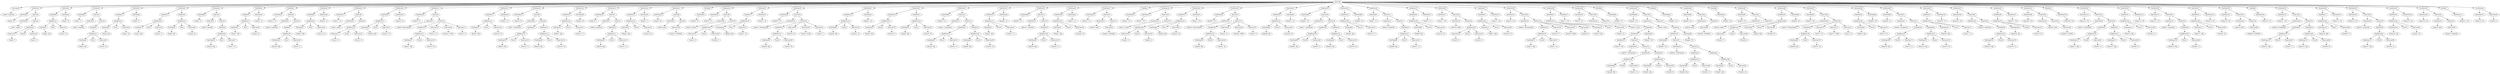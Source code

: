 digraph {
	ordering = out;
	StatMove64 -> ExpTemp132;
	StatMove64 -> ExpConst93;
	StatExp7 -> ExpTemp131;
	ExpList35 -> ExpConst92;
	StatMove63 -> ExpTemp130;
	StatMove63 -> ExpCall35;
	ExpTemp129 -> "Temp129: T34";
	StatMove62 -> ExpMem59;
	StatMove62 -> ExpTemp129;
	ExpConst91 -> "Value91: 20";
	ExpBinary65 -> ExpTemp128;
	ExpBinary65 -> Plus59;
	ExpBinary65 -> ExpConst91;
	ExpTemp128 -> "Temp128: $fp";
	ExpList34 -> ExpMem58;
	ExpConst90 -> "Value90: 12";
	ExpBinary64 -> ExpTemp127;
	ExpBinary64 -> Plus58;
	ExpBinary64 -> ExpConst90;
	ExpCall34 -> ExpName34;
	ExpCall34 -> ExpList34;
	StatMove61 -> ExpTemp126;
	StatMove61 -> ExpCall34;
	ExpMem57 -> ExpBinary63;
	ExpBinary63 -> ExpTemp124;
	ExpBinary63 -> Plus57;
	ExpBinary63 -> ExpConst89;
	ExpMem59 -> ExpBinary65;
	ExpTemp124 -> "Temp124: $fp";
	ExpTemp132 -> "Temp132: $rv";
	ExpBinary62 -> ExpTemp123;
	ExpBinary62 -> Plus56;
	ExpBinary62 -> ExpConst88;
	ExpList33 -> ExpMem55;
	ExpList33 -> ExpMem56;
	ExpTemp122 -> "Temp122: $fp";
	ExpCall33 -> ExpName33;
	ExpCall33 -> ExpList33;
	ExpName33 -> "Label34: List@Delete";
	StatMove59 -> ExpTemp121;
	StatMove59 -> ExpCall33;
	ExpTemp121 -> "Temp121: T33";
	ExpList32 -> ExpConst86;
	ExpConst86 -> "Value86: 33300000";
	ExpName32 -> "Label33: print";
	ExpTemp119 -> "Temp119: T32";
	ExpTemp118 -> "Temp118: T31";
	StatMove57 -> ExpMem54;
	StatMove57 -> ExpTemp118;
	ExpMem54 -> ExpBinary60;
	ExpBinary60 -> ExpTemp117;
	ExpBinary60 -> Plus54;
	ExpBinary60 -> ExpConst85;
	ExpBinary59 -> ExpTemp116;
	ExpBinary59 -> Plus53;
	ExpBinary59 -> ExpConst84;
	ExpName31 -> "Label32: List@Print";
	StatMove56 -> ExpTemp115;
	StatMove56 -> ExpCall31;
	ExpTemp115 -> "Temp115: T31";
	StatMove55 -> ExpMem52;
	StatMove55 -> ExpTemp114;
	ExpConst83 -> "Value83: 12";
	ExpTemp113 -> "Temp113: $fp";
	ExpMem51 -> ExpBinary57;
	ExpConst82 -> "Value82: 8";
	ExpBinary57 -> ExpTemp112;
	ExpBinary57 -> Plus51;
	ExpBinary57 -> ExpConst82;
	ExpTemp112 -> "Temp112: $fp";
	ExpList30 -> ExpMem50;
	ExpList30 -> ExpMem51;
	ExpConst81 -> "Value81: 12";
	ExpTemp111 -> "Temp111: $fp";
	ExpCall30 -> ExpName30;
	ExpCall30 -> ExpList30;
	ExpTemp110 -> "Temp110: T30";
	ExpTemp109 -> "Temp109: T29";
	ExpCall29 -> ExpName29;
	ExpCall29 -> ExpList29;
	ExpName29 -> "Label30: print";
	ExpTemp108 -> "Temp108: T29";
	ExpTemp107 -> "Temp107: T28";
	StatMove52 -> ExpMem49;
	StatMove52 -> ExpTemp107;
	ExpTemp125 -> "Temp125: T33";
	ExpMem49 -> ExpBinary55;
	ExpConst88 -> "Value88: 28";
	ExpList29 -> ExpConst80;
	ExpBinary55 -> ExpTemp106;
	ExpBinary55 -> Plus49;
	ExpBinary55 -> ExpConst79;
	ExpMem48 -> ExpBinary54;
	ExpConst78 -> "Value78: 12";
	ExpTemp105 -> "Temp105: $fp";
	ExpCall28 -> ExpName28;
	ExpCall28 -> ExpList28;
	ExpName28 -> "Label29: List@Print";
	StatMove51 -> ExpTemp104;
	StatMove51 -> ExpCall28;
	ExpTemp104 -> "Temp104: T28";
	StatMove50 -> ExpMem47;
	StatMove50 -> ExpTemp103;
	ExpMem47 -> ExpBinary53;
	ExpConst77 -> "Value77: 12";
	ExpBinary53 -> ExpTemp102;
	ExpBinary53 -> Plus47;
	ExpBinary53 -> ExpConst77;
	StatMove60 -> ExpMem57;
	StatMove60 -> ExpTemp125;
	ExpMem46 -> ExpBinary52;
	ExpTemp101 -> "Temp101: $fp";
	ExpList27 -> ExpMem45;
	ExpList27 -> ExpMem46;
	ExpConst75 -> "Value75: 12";
	ExpTemp100 -> "Temp100: $fp";
	ExpCall27 -> ExpName27;
	ExpCall27 -> ExpList27;
	ExpName27 -> "Label28: List@Insert";
	ExpTemp98 -> "Temp98: T26";
	ExpBinary25 -> ExpTemp45;
	ExpBinary25 -> Plus22;
	ExpBinary25 -> ExpConst35;
	ExpConst36 -> "Value36: 28";
	ExpCall19 -> ExpName19;
	ExpCall19 -> ExpList19;
	ExpBinary26 -> ExpTemp46;
	ExpBinary26 -> Plus23;
	ExpBinary26 -> ExpConst36;
	StatMove35 -> ExpMem34;
	StatMove35 -> ExpTemp70;
	ExpMem7 -> ExpBinary8;
	ExpList11 -> ExpMem22;
	ExpList11 -> ExpMem23;
	ExpMem22 -> ExpBinary25;
	ExpMem5 -> ExpBinary6;
	ExpCall11 -> ExpName11;
	ExpCall11 -> ExpList11;
	ExpTemp126 -> "Temp126: T34";
	ExpConst89 -> "Value89: 12";
	ExpName17 -> "Label18: List@Print";
	ExpTemp46 -> "Temp46: $fp";
	ExpName11 -> "Label12: List@Insert";
	ExpMem53 -> ExpBinary59;
	ExpName30 -> "Label31: List@Delete";
	ExpConst34 -> "Value34: 28";
	ExpMem20 -> ExpBinary23;
	ExpTemp49 -> "Temp49: T12";
	StatMove21 -> ExpMem19;
	StatMove21 -> ExpTemp41;
	ExpList10 -> ExpMem18;
	ExpList10 -> ExpConst29;
	ExpList10 -> ExpConst30;
	ExpList10 -> ExpConst31;
	ExpConst74 -> "Value74: 20";
	ExpMem18 -> ExpBinary21;
	ExpMem26 -> ExpBinary29;
	ExpName21 -> "Label22: List@Search";
	StatMove20 -> ExpTemp38;
	StatMove20 -> ExpCall10;
	ExpName6 -> "Label7: List@Insert";
	ExpTemp38 -> "Temp38: T10";
	ExpTemp69 -> "Temp69: $fp";
	ExpConst72 -> "Value72: 35000";
	ExpTemp36 -> "Temp36: $fp";
	ExpMem0 -> ExpBinary1;
	ExpBinary19 -> ExpConst25;
	ExpBinary19 -> Times2;
	ExpBinary19 -> ExpConst26;
	ExpConst85 -> "Value85: 20";
	StatMove18 -> ExpTemp35;
	StatMove18 -> ExpCall9;
	ExpMem42 -> ExpBinary48;
	StatMove17 -> ExpTemp33;
	StatMove17 -> ExpCall8;
	ExpTemp116 -> "Temp116: $fp";
	ExpTemp87 -> "Temp87: $fp";
	ExpBinary18 -> ExpTemp31;
	ExpBinary18 -> Plus16;
	ExpBinary18 -> ExpConst23;
	ExpConst84 -> "Value84: 12";
	ExpTemp75 -> "Temp75: $fp";
	ExpTemp6 -> "Temp6: T1";
	ExpTemp40 -> "Temp40: $fp";
	ExpBinary3 -> ExpTemp5;
	ExpBinary3 -> Plus2;
	ExpBinary3 -> ExpConst4;
	ExpConst45 -> "Value45: 22";
	ExpTemp67 -> "Temp67: T17";
	ExpTemp30 -> "Temp30: $fp";
	StatMove11 -> ExpTemp20;
	StatMove11 -> ExpCall5;
	ExpName7 -> "Label8: List@Print";
	ExpCall7 -> ExpName7;
	ExpCall7 -> ExpList7;
	ExpMem14 -> ExpBinary16;
	ExpBinary32 -> ExpTemp59;
	ExpBinary32 -> Plus28;
	ExpBinary32 -> ExpConst44;
	ExpCall9 -> ExpName9;
	ExpCall9 -> ExpList9;
	ExpTemp88 -> "Temp88: T22";
	ExpConst28 -> "Value28: 28";
	ExpTemp18 -> "Temp18: $fp";
	StatMove39 -> ExpMem37;
	StatMove39 -> ExpTemp77;
	ExpTemp93 -> "Temp93: $fp";
	ExpConst70 -> "Value70: 28";
	ExpTemp26 -> "Temp26: $fp";
	StatMove16 -> ExpMem16;
	StatMove16 -> ExpTemp32;
	ExpBinary23 -> ExpTemp42;
	ExpBinary23 -> Plus20;
	ExpBinary23 -> ExpConst33;
	StatList0 -> StatLabel0;
	StatList0 -> StatMove0;
	StatList0 -> StatMove1;
	StatList0 -> StatMove2;
	StatList0 -> StatMove3;
	StatList0 -> StatMove4;
	StatList0 -> StatMove5;
	StatList0 -> StatMove6;
	StatList0 -> StatMove7;
	StatList0 -> StatMove8;
	StatList0 -> StatMove9;
	StatList0 -> StatMove10;
	StatList0 -> StatMove11;
	StatList0 -> StatMove12;
	StatList0 -> StatMove13;
	StatList0 -> StatMove14;
	StatList0 -> StatMove15;
	StatList0 -> StatMove16;
	StatList0 -> StatMove17;
	StatList0 -> StatExp0;
	StatList0 -> StatMove18;
	StatList0 -> StatMove19;
	StatList0 -> StatMove20;
	StatList0 -> StatMove21;
	StatList0 -> StatMove22;
	StatList0 -> StatMove23;
	StatList0 -> StatMove24;
	StatList0 -> StatMove25;
	StatList0 -> StatMove26;
	StatList0 -> StatMove27;
	StatList0 -> StatExp1;
	StatList0 -> StatMove28;
	StatList0 -> StatMove29;
	StatList0 -> StatMove30;
	StatList0 -> StatMove31;
	StatList0 -> StatMove32;
	StatList0 -> StatMove33;
	StatList0 -> StatMove34;
	StatList0 -> StatMove35;
	StatList0 -> StatMove36;
	StatList0 -> StatMove37;
	StatList0 -> StatMove38;
	StatList0 -> StatMove39;
	StatList0 -> StatMove40;
	StatList0 -> StatExp2;
	StatList0 -> StatMove42;
	StatList0 -> StatExp3;
	StatList0 -> StatMove44;
	StatList0 -> StatExp4;
	StatList0 -> StatMove45;
	StatList0 -> StatMove46;
	StatList0 -> StatMove47;
	StatList0 -> StatMove48;
	StatList0 -> StatMove49;
	StatList0 -> StatMove50;
	StatList0 -> StatMove51;
	StatList0 -> StatMove52;
	StatList0 -> StatMove53;
	StatList0 -> StatExp5;
	StatList0 -> StatMove54;
	StatList0 -> StatMove55;
	StatList0 -> StatMove56;
	StatList0 -> StatMove57;
	StatList0 -> StatMove58;
	StatList0 -> StatExp6;
	StatList0 -> StatMove59;
	StatList0 -> StatMove60;
	StatList0 -> StatMove61;
	StatList0 -> StatMove62;
	StatList0 -> StatMove63;
	StatList0 -> StatExp7;
	StatList0 -> StatMove64;
	ExpMem12 -> ExpBinary14;
	ExpList31 -> ExpMem53;
	ExpTemp25 -> "Temp25: $fp";
	StatMove13 -> ExpTemp24;
	StatMove13 -> ExpCall6;
	ExpName20 -> "Label21: print";
	ExpTemp24 -> "Temp24: T6";
	ExpTemp42 -> "Temp42: $fp";
	ExpTemp31 -> "Temp31: $fp";
	ExpList5 -> ExpMem10;
	ExpList5 -> ExpConst15;
	ExpList5 -> ExpConst16;
	ExpList5 -> ExpConst17;
	ExpMem23 -> ExpBinary26;
	ExpMem9 -> ExpBinary11;
	ExpBinary56 -> ExpTemp111;
	ExpBinary56 -> Plus50;
	ExpBinary56 -> ExpConst81;
	ExpConst31 -> "Value31: 1";
	ExpConst42 -> "Value42: 4";
	ExpMem1 -> ExpBinary2;
	ExpName26 -> "Label27: Element@Init";
	ExpBinary5 -> ExpTemp8;
	ExpBinary5 -> Plus4;
	ExpBinary5 -> ExpConst6;
	ExpBinary7 -> ExpTemp11;
	ExpBinary7 -> Plus6;
	ExpBinary7 -> ExpConst8;
	ExpTemp117 -> "Temp117: $fp";
	ExpMem3 -> ExpBinary4;
	ExpList9 -> ExpBinary19;
	ExpTemp55 -> "Temp55: T14";
	ExpConst0 -> "Value0: 3";
	StatMove22 -> ExpMem20;
	StatMove22 -> ExpMem21;
	StatMove58 -> ExpTemp119;
	StatMove58 -> ExpCall32;
	ExpTemp102 -> "Temp102: $fp";
	StatMove32 -> ExpTemp62;
	StatMove32 -> ExpCall16;
	ExpCall32 -> ExpName32;
	ExpCall32 -> ExpList32;
	ExpMem19 -> ExpBinary22;
	ExpMem17 -> ExpBinary20;
	ExpCall1 -> ExpName1;
	ExpCall1 -> ExpList1;
	ExpTemp131 -> "Temp131: T35";
	StatMove6 -> ExpMem6;
	StatMove6 -> ExpTemp12;
	ExpBinary12 -> ExpTemp21;
	ExpBinary12 -> Plus10;
	ExpBinary12 -> ExpConst14;
	ExpConst24 -> "Value24: 10000000";
	StatLabel0 -> "Label0: LL@Start";
	StatMove45 -> ExpTemp92;
	StatMove45 -> ExpCall25;
	ExpConst4 -> "Value4: 20";
	ExpMem21 -> ExpBinary24;
	ExpConst23 -> "Value23: 20";
	ExpConst63 -> "Value63: 8";
	ExpConst5 -> "Value5: 12";
	ExpBinary8 -> ExpTemp14;
	ExpBinary8 -> Plus7;
	ExpBinary8 -> ExpConst9;
	ExpConst26 -> "Value26: 4";
	ExpConst18 -> "Value18: 20";
	StatExp0 -> ExpTemp34;
	ExpTemp2 -> "Temp2: T0";
	ExpConst2 -> "Value2: 16";
	ExpTemp17 -> "Temp17: T4";
	ExpConst16 -> "Value16: 37000";
	ExpMem6 -> ExpBinary7;
	ExpTemp114 -> "Temp114: T30";
	ExpTemp45 -> "Temp45: $fp";
	ExpConst87 -> "Value87: 12";
	ExpList6 -> ExpMem12;
	ExpList6 -> ExpMem13;
	ExpMem13 -> ExpBinary15;
	ExpName3 -> "Label4: List@Print";
	ExpConst41 -> "Value41: 3";
	ExpConst32 -> "Value32: 20";
	ExpConst58 -> "Value58: 27";
	ExpMem15 -> ExpBinary17;
	ExpTemp8 -> "Temp8: $fp";
	ExpConst12 -> "Value12: 4";
	ExpList20 -> ExpEseq0;
	ExpBinary27 -> ExpTemp47;
	ExpBinary27 -> Plus24;
	ExpBinary27 -> ExpConst37;
	ExpName1 -> "Label2: List@Init";
	StatMove19 -> ExpMem17;
	StatMove19 -> ExpTemp37;
	ExpBinary36 -> ExpTemp65;
	ExpBinary36 -> Plus32;
	ExpBinary36 -> ExpConst51;
	ExpTemp0 -> "Temp0: T0";
	ExpTemp61 -> "Temp61: T15";
	ExpList21 -> ExpMem38;
	ExpList21 -> ExpMem39;
	ExpTemp28 -> "Temp28: T6";
	StatMove8 -> ExpMem8;
	StatMove8 -> ExpTemp16;
	ExpBinary20 -> ExpTemp36;
	ExpBinary20 -> Plus17;
	ExpBinary20 -> ExpConst27;
	ExpConst51 -> "Value51: 12";
	ExpTemp33 -> "Temp33: T8";
	ExpMem2 -> ExpBinary3;
	StatMove23 -> ExpTemp44;
	StatMove23 -> ExpCall11;
	ExpTemp35 -> "Temp35: T9";
	ExpName13 -> "Label14: print";
	ExpTemp41 -> "Temp41: T10";
	ExpName18 -> "Label19: malloc";
	ExpCall0 -> ExpName0;
	ExpCall0 -> ExpList0;
	ExpTemp43 -> "Temp43: $fp";
	ExpTemp7 -> "Temp7: $fp";
	ExpTemp4 -> "Temp4: $fp";
	StatMove3 -> ExpMem2;
	StatMove3 -> ExpTemp6;
	ExpBinary2 -> ExpTemp4;
	ExpBinary2 -> Plus1;
	ExpBinary2 -> ExpConst3;
	ExpMem16 -> ExpBinary18;
	ExpMem4 -> ExpBinary5;
	ExpName9 -> "Label10: malloc";
	StatMove10 -> ExpMem9;
	StatMove10 -> ExpTemp19;
	ExpName4 -> "Label5: malloc";
	ExpCall14 -> ExpName14;
	ExpCall14 -> ExpList14;
	ExpBinary0 -> ExpConst0;
	ExpBinary0 -> Times0;
	ExpBinary0 -> ExpConst1;
	ExpBinary46 -> ExpTemp87;
	ExpBinary46 -> Plus41;
	ExpBinary46 -> ExpConst65;
	ExpTemp27 -> "Temp27: $fp";
	ExpTemp89 -> "Temp89: T23";
	ExpList28 -> ExpMem48;
	ExpName2 -> "Label3: List@Init";
	ExpName5 -> "Label6: Element@Init";
	ExpBinary61 -> ExpTemp122;
	ExpBinary61 -> Plus55;
	ExpBinary61 -> ExpConst87;
	ExpBinary33 -> ExpTemp60;
	ExpBinary33 -> Plus29;
	ExpBinary33 -> ExpConst48;
	ExpTemp123 -> "Temp123: $fp";
	StatMove1 -> ExpMem0;
	StatMove1 -> ExpTemp2;
	ExpBinary17 -> ExpTemp30;
	ExpBinary17 -> Plus15;
	ExpBinary17 -> ExpConst22;
	ExpCall2 -> ExpName2;
	ExpCall2 -> ExpList2;
	ExpConst62 -> "Value62: 12";
	ExpTemp57 -> "Temp57: T14";
	ExpBinary51 -> ExpTemp100;
	ExpBinary51 -> Plus45;
	ExpBinary51 -> ExpConst75;
	ExpBinary4 -> ExpTemp7;
	ExpBinary4 -> Plus3;
	ExpBinary4 -> ExpConst5;
	ExpTemp1 -> "Temp1: $fp";
	ExpConst25 -> "Value25: 3";
	ExpCall3 -> ExpName3;
	ExpCall3 -> ExpList3;
	ExpList26 -> ExpMem43;
	ExpList26 -> ExpConst71;
	ExpList26 -> ExpConst72;
	ExpList26 -> ExpConst73;
	ExpConst17 -> "Value17: 0";
	ExpTemp16 -> "Temp16: T3";
	ExpBinary31 -> ExpTemp56;
	ExpBinary31 -> Plus27;
	ExpBinary31 -> ExpConst43;
	ExpConst9 -> "Value9: 12";
	ExpConst3 -> "Value3: 16";
	ExpConst14 -> "Value14: 28";
	ExpConst1 -> "Value1: 4";
	StatMove4 -> ExpMem3;
	StatMove4 -> ExpMem4;
	StatMove9 -> ExpTemp17;
	StatMove9 -> ExpCall4;
	ExpCall13 -> ExpName13;
	ExpCall13 -> ExpList13;
	ExpBinary1 -> ExpTemp1;
	ExpBinary1 -> Plus0;
	ExpBinary1 -> ExpConst2;
	ExpTemp32 -> "Temp32: T7";
	ExpConst10 -> "Value10: 20";
	ExpConst79 -> "Value79: 20";
	ExpBinary15 -> ExpTemp26;
	ExpBinary15 -> Plus13;
	ExpBinary15 -> ExpConst20;
	ExpBinary6 -> ExpTemp10;
	ExpBinary6 -> Plus5;
	ExpBinary6 -> ExpConst7;
	ExpName10 -> "Label11: Element@Init";
	ExpBinary13 -> ExpTemp22;
	ExpBinary13 -> Plus11;
	ExpBinary13 -> ExpConst18;
	ExpBinary58 -> ExpTemp113;
	ExpBinary58 -> Plus52;
	ExpBinary58 -> ExpConst83;
	ExpMem45 -> ExpBinary51;
	StatMove2 -> ExpTemp3;
	StatMove2 -> ExpCall1;
	ExpName8 -> "Label9: print";
	ExpMem28 -> ExpBinary32;
	ExpTemp19 -> "Temp19: T4";
	ExpBinary16 -> ExpTemp27;
	ExpBinary16 -> Plus14;
	ExpBinary16 -> ExpConst21;
	ExpTemp53 -> "Temp53: T13";
	ExpConst64 -> "Value64: 12";
	ExpConst7 -> "Value7: 12";
	ExpTemp21 -> "Temp21: $fp";
	ExpConst21 -> "Value21: 12";
	ExpTemp22 -> "Temp22: $fp";
	ExpList16 -> ExpMem30;
	ExpList16 -> ExpMem31;
	StatMove27 -> ExpTemp53;
	StatMove27 -> ExpCall13;
	ExpList2 -> ExpMem5;
	ExpTemp11 -> "Temp11: $fp";
	ExpConst35 -> "Value35: 12";
	ExpConst20 -> "Value20: 28";
	ExpCall22 -> ExpName22;
	ExpCall22 -> ExpList22;
	ExpConst49 -> "Value49: 12";
	ExpTemp13 -> "Temp13: T3";
	StatMove7 -> ExpTemp13;
	StatMove7 -> ExpCall3;
	ExpList7 -> ExpMem15;
	ExpTemp63 -> "Temp63: $fp";
	StatMove0 -> ExpTemp0;
	StatMove0 -> ExpCall0;
	ExpConst19 -> "Value19: 12";
	ExpTemp99 -> "Temp99: T27";
	ExpTemp15 -> "Temp15: $fp";
	StatMove12 -> ExpMem11;
	StatMove12 -> ExpTemp23;
	ExpTemp14 -> "Temp14: $fp";
	ExpTemp76 -> "Temp76: $fp";
	ExpCall31 -> ExpName31;
	ExpCall31 -> ExpList31;
	ExpBinary48 -> ExpTemp93;
	ExpBinary48 -> Plus42;
	ExpBinary48 -> ExpConst69;
	ExpConst80 -> "Value80: 2220000";
	StatMove15 -> ExpTemp29;
	StatMove15 -> ExpCall7;
	ExpTemp72 -> "Temp72: $fp";
	ExpConst15 -> "Value15: 25";
	ExpMem8 -> ExpBinary9;
	ExpTemp127 -> "Temp127: $fp";
	ExpTemp23 -> "Temp23: T5";
	ExpBinary11 -> ExpTemp18;
	ExpBinary11 -> Plus9;
	ExpBinary11 -> ExpConst13;
	ExpList1 -> ExpMem1;
	ExpTemp9 -> "Temp9: T2";
	StatMove49 -> ExpTemp99;
	StatMove49 -> ExpCall27;
	ExpCall4 -> ExpName4;
	ExpCall4 -> ExpList4;
	ExpBinary42 -> ExpTemp76;
	ExpBinary42 -> Plus37;
	ExpBinary42 -> ExpConst61;
	StatMove40 -> ExpTemp78;
	StatMove40 -> ExpCall20;
	ExpList4 -> ExpBinary10;
	ExpTemp47 -> "Temp47: $fp";
	ExpConst8 -> "Value8: 20";
	StatExp3 -> ExpTemp89;
	ExpTemp77 -> "Temp77: T19";
	StatMove14 -> ExpMem14;
	StatMove14 -> ExpTemp28;
	ExpMem11 -> ExpBinary13;
	StatMove26 -> ExpMem26;
	StatMove26 -> ExpTemp52;
	ExpCall5 -> ExpName5;
	ExpCall5 -> ExpList5;
	ExpConst30 -> "Value30: 42000";
	ExpMem50 -> ExpBinary56;
	ExpCall6 -> ExpName6;
	ExpCall6 -> ExpList6;
	ExpTemp10 -> "Temp10: $fp";
	ExpName35 -> "Label36: print";
	ExpMem10 -> ExpBinary12;
	ExpConst22 -> "Value22: 12";
	ExpConst37 -> "Value37: 12";
	ExpTemp5 -> "Temp5: $fp";
	ExpMem24 -> ExpBinary27;
	ExpTemp64 -> "Temp64: $fp";
	ExpTemp106 -> "Temp106: $fp";
	StatMove24 -> ExpMem24;
	StatMove24 -> ExpTemp48;
	StatMove48 -> ExpMem44;
	StatMove48 -> ExpTemp98;
	ExpTemp48 -> "Temp48: T11";
	StatMove25 -> ExpTemp49;
	StatMove25 -> ExpCall12;
	ExpBinary45 -> ExpTemp86;
	ExpBinary45 -> Plus40;
	ExpBinary45 -> ExpConst64;
	ExpName12 -> "Label13: List@Print";
	ExpTemp78 -> "Temp78: T21";
	StatMove28 -> ExpTemp55;
	StatMove28 -> ExpCall14;
	ExpCall12 -> ExpName12;
	ExpCall12 -> ExpList12;
	ExpMem55 -> ExpBinary61;
	ExpConst33 -> "Value33: 8";
	ExpTemp65 -> "Temp65: $fp";
	ExpTemp50 -> "Temp50: $fp";
	ExpTemp34 -> "Temp34: T8";
	ExpBinary49 -> ExpTemp96;
	ExpBinary49 -> Plus43;
	ExpBinary49 -> ExpConst70;
	StatMove5 -> ExpTemp9;
	StatMove5 -> ExpCall2;
	ExpBinary28 -> ExpTemp50;
	ExpBinary28 -> Plus25;
	ExpBinary28 -> ExpConst38;
	ExpConst60 -> "Value60: 0";
	ExpConst38 -> "Value38: 12";
	ExpName23 -> "Label24: List@Search";
	ExpList12 -> ExpMem25;
	ExpConst48 -> "Value48: 20";
	ExpTemp39 -> "Temp39: $fp";
	StatMove38 -> ExpTemp74;
	StatMove38 -> ExpCall19;
	ExpTemp95 -> "Temp95: T26";
	ExpTemp51 -> "Temp51: $fp";
	ExpTemp130 -> "Temp130: T35";
	ExpBinary29 -> ExpTemp51;
	ExpBinary29 -> Plus26;
	ExpBinary29 -> ExpConst39;
	ExpConst39 -> "Value39: 20";
	ExpConst40 -> "Value40: 10000000";
	ExpList13 -> ExpConst40;
	ExpConst6 -> "Value6: 16";
	ExpCall8 -> ExpName8;
	ExpCall8 -> ExpList8;
	ExpTemp54 -> "Temp54: T13";
	StatExp1 -> ExpTemp54;
	ExpTemp85 -> "Temp85: T22";
	ExpName14 -> "Label15: malloc";
	StatMove29 -> ExpMem27;
	StatMove29 -> ExpTemp57;
	ExpTemp74 -> "Temp74: T19";
	ExpBinary30 -> ExpConst41;
	ExpBinary30 -> Times3;
	ExpBinary30 -> ExpConst42;
	ExpTemp56 -> "Temp56: $fp";
	ExpConst59 -> "Value59: 34000";
	ExpConst43 -> "Value43: 28";
	ExpBinary10 -> ExpConst11;
	ExpBinary10 -> Times1;
	ExpBinary10 -> ExpConst12;
	StatMove30 -> ExpTemp58;
	StatMove30 -> ExpCall15;
	ExpBinary40 -> ExpTemp72;
	ExpBinary40 -> Plus35;
	ExpBinary40 -> ExpConst56;
	ExpConst13 -> "Value13: 28";
	ExpName15 -> "Label16: Element@Init";
	StatMove53 -> ExpTemp108;
	StatMove53 -> ExpCall29;
	ExpTemp59 -> "Temp59: $fp";
	ExpCall15 -> ExpName15;
	ExpCall15 -> ExpList15;
	StatMove34 -> ExpTemp67;
	StatMove34 -> ExpCall17;
	ExpConst44 -> "Value44: 28";
	ExpList15 -> ExpMem28;
	ExpList15 -> ExpConst45;
	ExpList15 -> ExpConst46;
	ExpList15 -> ExpConst47;
	ExpConst46 -> "Value46: 34000";
	ExpConst47 -> "Value47: 0";
	ExpTemp60 -> "Temp60: $fp";
	StatExp5 -> ExpTemp109;
	ExpMem32 -> ExpBinary36;
	ExpMem29 -> ExpBinary33;
	StatMove31 -> ExpMem29;
	StatMove31 -> ExpTemp61;
	ExpList0 -> ExpBinary0;
	ExpTemp62 -> "Temp62: T16";
	ExpName0 -> "Label1: malloc";
	ExpName16 -> "Label17: List@Insert";
	ExpCall16 -> ExpName16;
	ExpCall16 -> ExpList16;
	ExpList14 -> ExpBinary30;
	ExpMem40 -> ExpBinary45;
	ExpBinary34 -> ExpTemp63;
	ExpBinary34 -> Plus30;
	ExpBinary34 -> ExpConst49;
	ExpMem30 -> ExpBinary34;
	ExpMem56 -> ExpBinary62;
	ExpBinary35 -> ExpTemp64;
	ExpBinary35 -> Plus31;
	ExpBinary35 -> ExpConst50;
	ExpConst50 -> "Value50: 28";
	ExpTemp92 -> "Temp92: T25";
	ExpMem31 -> ExpBinary35;
	ExpTemp66 -> "Temp66: T16";
	ExpCall17 -> ExpName17;
	ExpCall17 -> ExpList17;
	ExpTemp12 -> "Temp12: T2";
	ExpList22 -> ExpEseq1;
	ExpList3 -> ExpMem7;
	ExpTemp68 -> "Temp68: $fp";
	ExpMem27 -> ExpBinary31;
	ExpBinary37 -> ExpTemp68;
	ExpBinary37 -> Plus33;
	ExpBinary37 -> ExpConst52;
	ExpConst52 -> "Value52: 12";
	ExpMem33 -> ExpBinary37;
	ExpList17 -> ExpMem33;
	StatExp6 -> ExpTemp120;
	ExpBinary38 -> ExpTemp69;
	ExpBinary38 -> Plus34;
	ExpBinary38 -> ExpConst53;
	ExpTemp58 -> "Temp58: T15";
	ExpTemp97 -> "Temp97: $fp";
	ExpConst53 -> "Value53: 20";
	ExpMem34 -> ExpBinary38;
	ExpTemp70 -> "Temp70: T17";
	ExpTemp71 -> "Temp71: T18";
	ExpBinary54 -> ExpTemp105;
	ExpBinary54 -> Plus48;
	ExpBinary54 -> ExpConst78;
	ExpCall25 -> ExpName25;
	ExpCall25 -> ExpList25;
	StatMove36 -> ExpTemp71;
	StatMove36 -> ExpCall18;
	ExpTemp120 -> "Temp120: T32";
	ExpCall18 -> ExpName18;
	ExpCall18 -> ExpList18;
	ExpConst56 -> "Value56: 24";
	ExpBinary21 -> ExpTemp39;
	ExpBinary21 -> Plus18;
	ExpBinary21 -> ExpConst28;
	ExpConst54 -> "Value54: 3";
	ExpBinary39 -> ExpConst54;
	ExpBinary39 -> Times4;
	ExpBinary39 -> ExpConst55;
	ExpConst55 -> "Value55: 4";
	ExpList18 -> ExpBinary39;
	ExpMem35 -> ExpBinary40;
	ExpMem25 -> ExpBinary28;
	StatExp2 -> ExpTemp83;
	StatMove37 -> ExpMem35;
	StatMove37 -> ExpTemp73;
	ExpTemp73 -> "Temp73: T18";
	ExpCall21 -> ExpName21;
	ExpCall21 -> ExpList21;
	StatMove54 -> ExpTemp110;
	StatMove54 -> ExpCall30;
	ExpTemp80 -> "Temp80: $fp";
	ExpConst11 -> "Value11: 3";
	ExpName19 -> "Label20: Element@Init";
	ExpList8 -> ExpConst24;
	ExpBinary41 -> ExpTemp75;
	ExpBinary41 -> Plus36;
	ExpBinary41 -> ExpConst57;
	ExpName34 -> "Label35: List@Print";
	ExpConst69 -> "Value69: 28";
	ExpConst57 -> "Value57: 24";
	ExpMem36 -> ExpBinary41;
	ExpBinary22 -> ExpTemp40;
	ExpBinary22 -> Plus19;
	ExpBinary22 -> ExpConst32;
	ExpMem44 -> ExpBinary50;
	ExpList19 -> ExpMem36;
	ExpList19 -> ExpConst58;
	ExpList19 -> ExpConst59;
	ExpList19 -> ExpConst60;
	ExpBinary9 -> ExpTemp15;
	ExpBinary9 -> Plus8;
	ExpBinary9 -> ExpConst10;
	ExpConst61 -> "Value61: 20";
	ExpTemp44 -> "Temp44: T11";
	ExpMem37 -> ExpBinary42;
	ExpCall10 -> ExpName10;
	ExpCall10 -> ExpList10;
	ExpTemp96 -> "Temp96: $fp";
	ExpCall20 -> ExpName20;
	ExpCall20 -> ExpList20;
	ExpBinary14 -> ExpTemp25;
	ExpBinary14 -> Plus12;
	ExpBinary14 -> ExpConst19;
	ExpTemp79 -> "Temp79: T20";
	ExpTemp86 -> "Temp86: $fp";
	StatMove41 -> ExpTemp79;
	StatMove41 -> ExpCall21;
	ExpTemp3 -> "Temp3: T1";
	ExpBinary43 -> ExpTemp80;
	ExpBinary43 -> Plus38;
	ExpBinary43 -> ExpConst62;
	StatMove33 -> ExpMem32;
	StatMove33 -> ExpTemp66;
	ExpMem38 -> ExpBinary43;
	ExpConst76 -> "Value76: 28";
	ExpTemp20 -> "Temp20: T5";
	ExpTemp81 -> "Temp81: $fp";
	ExpBinary44 -> ExpTemp81;
	ExpBinary44 -> Plus39;
	ExpBinary44 -> ExpConst63;
	ExpConst27 -> "Value27: 28";
	ExpMem39 -> ExpBinary44;
	ExpEseq0 -> StatMove41;
	ExpEseq0 -> ExpTemp82;
	ExpTemp82 -> "Temp82: T20";
	ExpTemp83 -> "Temp83: T21";
	ExpBinary52 -> ExpTemp101;
	ExpBinary52 -> Plus46;
	ExpBinary52 -> ExpConst76;
	ExpTemp84 -> "Temp84: T23";
	ExpName22 -> "Label23: print";
	StatMove43 -> ExpTemp85;
	StatMove43 -> ExpCall23;
	ExpBinary24 -> ExpTemp43;
	ExpBinary24 -> Plus21;
	ExpBinary24 -> ExpConst34;
	ExpList23 -> ExpMem40;
	ExpList23 -> ExpMem41;
	ExpConst29 -> "Value29: 39";
	ExpConst65 -> "Value65: 24";
	ExpEseq1 -> StatMove43;
	ExpEseq1 -> ExpTemp88;
	ExpTemp103 -> "Temp103: T27";
	ExpTemp90 -> "Temp90: T24";
	ExpCall23 -> ExpName23;
	ExpCall23 -> ExpList23;
	StatMove42 -> ExpTemp84;
	StatMove42 -> ExpCall22;
	ExpName24 -> "Label25: print";
	ExpCall24 -> ExpName24;
	ExpCall24 -> ExpList24;
	ExpConst66 -> "Value66: 10000000";
	ExpList24 -> ExpConst66;
	ExpMem52 -> ExpBinary58;
	ExpTemp91 -> "Temp91: T24";
	StatExp4 -> ExpTemp91;
	ExpMem58 -> ExpBinary64;
	ExpName25 -> "Label26: malloc";
	ExpTemp37 -> "Temp37: T9";
	StatMove44 -> ExpTemp90;
	StatMove44 -> ExpCall24;
	ExpTemp52 -> "Temp52: T12";
	ExpConst67 -> "Value67: 3";
	ExpConst92 -> "Value92: 44440000";
	ExpBinary47 -> ExpConst67;
	ExpBinary47 -> Times5;
	ExpBinary47 -> ExpConst68;
	ExpCall35 -> ExpName35;
	ExpCall35 -> ExpList35;
	ExpTemp29 -> "Temp29: T7";
	ExpConst68 -> "Value68: 4";
	ExpList25 -> ExpBinary47;
	ExpConst93 -> "Value93: 0";
	ExpMem41 -> ExpBinary46;
	StatMove46 -> ExpMem42;
	StatMove46 -> ExpTemp94;
	StatMove47 -> ExpTemp95;
	StatMove47 -> ExpCall26;
	ExpTemp94 -> "Temp94: T25";
	ExpCall26 -> ExpName26;
	ExpCall26 -> ExpList26;
	ExpMem43 -> ExpBinary49;
	ExpConst71 -> "Value71: 28";
	ExpConst73 -> "Value73: 0";
	ExpBinary50 -> ExpTemp97;
	ExpBinary50 -> Plus44;
	ExpBinary50 -> ExpConst74;
}

